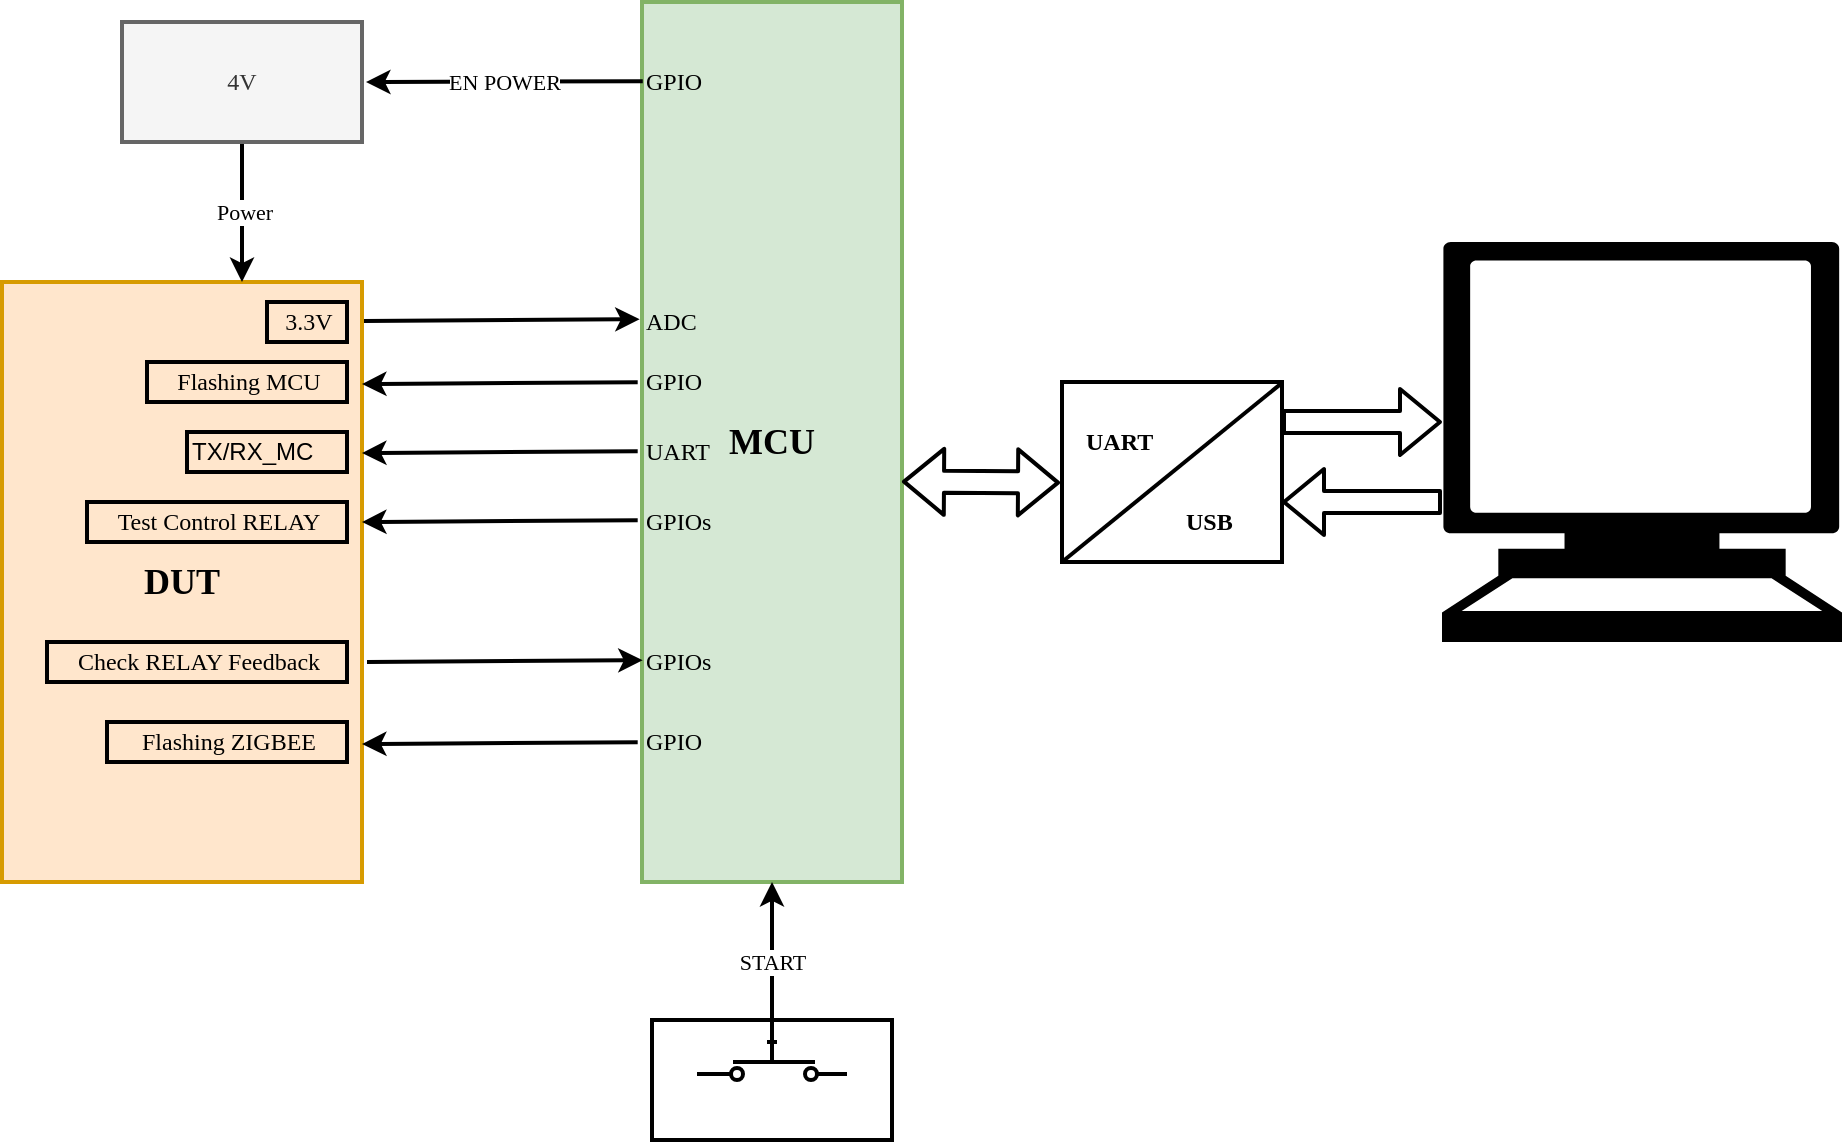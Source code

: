<mxfile version="12.2.2" type="github" pages="1">
  <diagram id="vwQviOi1Pnr1UkrKsVz1" name="Page-1">
    <mxGraphModel dx="855" dy="466" grid="1" gridSize="10" guides="1" tooltips="1" connect="1" arrows="1" fold="1" page="1" pageScale="1" pageWidth="1100" pageHeight="850" math="0" shadow="0">
      <root>
        <mxCell id="0"/>
        <mxCell id="1" parent="0"/>
        <mxCell id="fd46tZJoOYs0raiZj1ka-7" value="" style="rounded=0;whiteSpace=wrap;html=1;strokeWidth=2;fontFamily=Verdana;" parent="1" vertex="1">
          <mxGeometry x="405" y="629" width="120" height="60" as="geometry"/>
        </mxCell>
        <mxCell id="k2AahK0M1OR1CV_bx5RK-2" value="&lt;font style=&quot;font-size: 18px&quot;&gt;&lt;b&gt;MCU&lt;/b&gt;&lt;/font&gt;" style="rounded=0;whiteSpace=wrap;html=1;fillColor=#d5e8d4;strokeColor=#82b366;fontFamily=Verdana;strokeWidth=2;" parent="1" vertex="1">
          <mxGeometry x="400" y="120" width="130" height="440" as="geometry"/>
        </mxCell>
        <mxCell id="k2AahK0M1OR1CV_bx5RK-3" value="EN POWER" style="endArrow=classic;html=1;exitX=0.003;exitY=0.09;exitDx=0;exitDy=0;exitPerimeter=0;fontFamily=Verdana;strokeWidth=2;" parent="1" source="k2AahK0M1OR1CV_bx5RK-2" edge="1">
          <mxGeometry width="50" height="50" relative="1" as="geometry">
            <mxPoint x="140" y="170" as="sourcePoint"/>
            <mxPoint x="262" y="160" as="targetPoint"/>
          </mxGeometry>
        </mxCell>
        <mxCell id="k2AahK0M1OR1CV_bx5RK-6" value="&lt;font style=&quot;font-size: 18px&quot;&gt;&lt;b&gt;DUT&lt;/b&gt;&lt;/font&gt;" style="rounded=0;whiteSpace=wrap;html=1;fillColor=#ffe6cc;strokeColor=#d79b00;fontFamily=Verdana;strokeWidth=2;" parent="1" vertex="1">
          <mxGeometry x="80" y="260" width="180" height="300" as="geometry"/>
        </mxCell>
        <mxCell id="k2AahK0M1OR1CV_bx5RK-15" value="UART" style="text;html=1;resizable=0;points=[];autosize=1;align=left;verticalAlign=top;spacingTop=-4;fontFamily=Verdana;strokeWidth=2;" parent="1" vertex="1">
          <mxGeometry x="400" y="335" width="50" height="20" as="geometry"/>
        </mxCell>
        <mxCell id="k2AahK0M1OR1CV_bx5RK-18" value="ADC" style="text;html=1;resizable=0;points=[];autosize=1;align=left;verticalAlign=top;spacingTop=-4;fontFamily=Verdana;strokeWidth=2;" parent="1" vertex="1">
          <mxGeometry x="400" y="270" width="40" height="20" as="geometry"/>
        </mxCell>
        <mxCell id="k2AahK0M1OR1CV_bx5RK-19" value="3.3V" style="text;html=1;resizable=0;points=[];autosize=1;align=center;verticalAlign=top;spacingTop=-4;rounded=0;fillColor=none;strokeColor=#000000;fontFamily=Verdana;strokeWidth=2;" parent="1" vertex="1">
          <mxGeometry x="212.5" y="270" width="40" height="20" as="geometry"/>
        </mxCell>
        <mxCell id="k2AahK0M1OR1CV_bx5RK-20" value="" style="endArrow=classic;html=1;entryX=-0.018;entryY=0.342;entryDx=0;entryDy=0;entryPerimeter=0;fontFamily=Verdana;strokeWidth=2;" parent="1" edge="1">
          <mxGeometry width="50" height="50" relative="1" as="geometry">
            <mxPoint x="261" y="279.5" as="sourcePoint"/>
            <mxPoint x="398.84" y="278.62" as="targetPoint"/>
          </mxGeometry>
        </mxCell>
        <mxCell id="k2AahK0M1OR1CV_bx5RK-22" value="Flashing MCU" style="text;html=1;resizable=0;points=[];autosize=1;align=center;verticalAlign=top;spacingTop=-4;rounded=0;fillColor=none;strokeColor=#000000;fontFamily=Verdana;strokeWidth=2;" parent="1" vertex="1">
          <mxGeometry x="152.5" y="300" width="100" height="20" as="geometry"/>
        </mxCell>
        <mxCell id="k2AahK0M1OR1CV_bx5RK-23" value="" style="endArrow=classic;html=1;entryX=-0.018;entryY=0.342;entryDx=0;entryDy=0;entryPerimeter=0;fontFamily=Verdana;strokeWidth=2;" parent="1" edge="1">
          <mxGeometry width="50" height="50" relative="1" as="geometry">
            <mxPoint x="397.84" y="310.12" as="sourcePoint"/>
            <mxPoint x="260" y="311" as="targetPoint"/>
          </mxGeometry>
        </mxCell>
        <mxCell id="k2AahK0M1OR1CV_bx5RK-24" value="GPIO" style="text;html=1;resizable=0;points=[];autosize=1;align=left;verticalAlign=top;spacingTop=-4;fontFamily=Verdana;strokeWidth=2;" parent="1" vertex="1">
          <mxGeometry x="400" y="300" width="50" height="20" as="geometry"/>
        </mxCell>
        <mxCell id="k2AahK0M1OR1CV_bx5RK-33" value="" style="rounded=0;whiteSpace=wrap;html=1;strokeColor=#000000;fillColor=none;align=center;fontFamily=Verdana;strokeWidth=2;" parent="1" vertex="1">
          <mxGeometry x="610" y="310" width="110" height="90" as="geometry"/>
        </mxCell>
        <mxCell id="k2AahK0M1OR1CV_bx5RK-34" value="" style="endArrow=none;html=1;entryX=0.996;entryY=0.009;entryDx=0;entryDy=0;entryPerimeter=0;fontFamily=Verdana;strokeWidth=2;" parent="1" target="k2AahK0M1OR1CV_bx5RK-33" edge="1">
          <mxGeometry width="50" height="50" relative="1" as="geometry">
            <mxPoint x="610" y="400" as="sourcePoint"/>
            <mxPoint x="660" y="350" as="targetPoint"/>
          </mxGeometry>
        </mxCell>
        <mxCell id="k2AahK0M1OR1CV_bx5RK-35" value="UART" style="text;html=1;resizable=0;points=[];autosize=1;align=left;verticalAlign=top;spacingTop=-4;fontStyle=1;fontFamily=Verdana;strokeWidth=2;" parent="1" vertex="1">
          <mxGeometry x="620" y="330" width="50" height="20" as="geometry"/>
        </mxCell>
        <mxCell id="k2AahK0M1OR1CV_bx5RK-36" value="USB" style="text;html=1;resizable=0;points=[];autosize=1;align=left;verticalAlign=top;spacingTop=-4;fontStyle=1;fontFamily=Verdana;strokeWidth=2;" parent="1" vertex="1">
          <mxGeometry x="670" y="370" width="40" height="20" as="geometry"/>
        </mxCell>
        <mxCell id="k2AahK0M1OR1CV_bx5RK-37" value="" style="shape=mxgraph.signs.tech.computer;html=1;fillColor=#000000;strokeColor=none;verticalLabelPosition=bottom;verticalAlign=top;align=center;rounded=0;fontFamily=Verdana;strokeWidth=2;" parent="1" vertex="1">
          <mxGeometry x="800" y="240" width="200" height="200" as="geometry"/>
        </mxCell>
        <mxCell id="k2AahK0M1OR1CV_bx5RK-38" value="" style="shape=flexArrow;endArrow=classic;html=1;entryX=0;entryY=0.45;entryDx=0;entryDy=0;entryPerimeter=0;fontFamily=Verdana;strokeWidth=2;" parent="1" target="k2AahK0M1OR1CV_bx5RK-37" edge="1">
          <mxGeometry width="50" height="50" relative="1" as="geometry">
            <mxPoint x="720" y="330" as="sourcePoint"/>
            <mxPoint x="780" y="330" as="targetPoint"/>
          </mxGeometry>
        </mxCell>
        <mxCell id="k2AahK0M1OR1CV_bx5RK-39" value="" style="shape=flexArrow;endArrow=classic;html=1;entryX=0;entryY=0.45;entryDx=0;entryDy=0;entryPerimeter=0;fontFamily=Verdana;strokeWidth=2;" parent="1" edge="1">
          <mxGeometry width="50" height="50" relative="1" as="geometry">
            <mxPoint x="800" y="370" as="sourcePoint"/>
            <mxPoint x="720" y="370" as="targetPoint"/>
          </mxGeometry>
        </mxCell>
        <mxCell id="k2AahK0M1OR1CV_bx5RK-40" value="" style="shape=flexArrow;endArrow=classic;startArrow=classic;html=1;entryX=-0.009;entryY=0.559;entryDx=0;entryDy=0;entryPerimeter=0;exitX=1;exitY=0.545;exitDx=0;exitDy=0;exitPerimeter=0;fontFamily=Verdana;strokeWidth=2;" parent="1" source="k2AahK0M1OR1CV_bx5RK-2" target="k2AahK0M1OR1CV_bx5RK-33" edge="1">
          <mxGeometry width="50" height="50" relative="1" as="geometry">
            <mxPoint x="553" y="355" as="sourcePoint"/>
            <mxPoint x="610" y="350" as="targetPoint"/>
          </mxGeometry>
        </mxCell>
        <mxCell id="fd46tZJoOYs0raiZj1ka-2" value="GPIO" style="text;html=1;resizable=0;points=[];autosize=1;align=left;verticalAlign=top;spacingTop=-4;fontFamily=Verdana;strokeWidth=2;" parent="1" vertex="1">
          <mxGeometry x="400" y="150" width="50" height="20" as="geometry"/>
        </mxCell>
        <mxCell id="fd46tZJoOYs0raiZj1ka-5" value="START" style="edgeStyle=orthogonalEdgeStyle;rounded=0;orthogonalLoop=1;jettySize=auto;html=1;strokeWidth=2;fontFamily=Verdana;" parent="1" source="fd46tZJoOYs0raiZj1ka-4" target="k2AahK0M1OR1CV_bx5RK-2" edge="1">
          <mxGeometry relative="1" as="geometry"/>
        </mxCell>
        <mxCell id="fd46tZJoOYs0raiZj1ka-4" value="" style="pointerEvents=1;verticalLabelPosition=bottom;shadow=0;dashed=0;align=center;html=1;verticalAlign=top;shape=mxgraph.electrical.electro-mechanical.push_switch_no;strokeWidth=2;fontFamily=Verdana;" parent="1" vertex="1">
          <mxGeometry x="427.5" y="640" width="75" height="19" as="geometry"/>
        </mxCell>
        <mxCell id="EXfrNlrTUUlx0gC5OtA2-2" value="Power" style="edgeStyle=orthogonalEdgeStyle;rounded=0;orthogonalLoop=1;jettySize=auto;html=1;fontFamily=Verdana;strokeWidth=2;" parent="1" source="EXfrNlrTUUlx0gC5OtA2-3" edge="1">
          <mxGeometry relative="1" as="geometry">
            <mxPoint x="200" y="260" as="targetPoint"/>
          </mxGeometry>
        </mxCell>
        <mxCell id="EXfrNlrTUUlx0gC5OtA2-3" value="4V" style="rounded=0;whiteSpace=wrap;html=1;fillColor=#f5f5f5;strokeColor=#666666;fontColor=#333333;fontFamily=Verdana;strokeWidth=2;" parent="1" vertex="1">
          <mxGeometry x="140" y="130" width="120" height="60" as="geometry"/>
        </mxCell>
        <mxCell id="EXfrNlrTUUlx0gC5OtA2-4" value="" style="endArrow=classic;html=1;entryX=-0.018;entryY=0.342;entryDx=0;entryDy=0;entryPerimeter=0;fontFamily=Verdana;strokeWidth=2;" parent="1" edge="1">
          <mxGeometry width="50" height="50" relative="1" as="geometry">
            <mxPoint x="397.84" y="344.62" as="sourcePoint"/>
            <mxPoint x="260" y="345.5" as="targetPoint"/>
          </mxGeometry>
        </mxCell>
        <mxCell id="EXfrNlrTUUlx0gC5OtA2-5" value="TX/RX_MC" style="text;html=1;resizable=0;points=[];autosize=1;align=left;verticalAlign=top;spacingTop=-4;strokeColor=#000000;strokeWidth=2;" parent="1" vertex="1">
          <mxGeometry x="172.5" y="335" width="80" height="20" as="geometry"/>
        </mxCell>
        <mxCell id="JjIhW-UcZUR3wnMpWMtz-1" value="Test Control RELAY" style="text;html=1;resizable=0;points=[];autosize=1;align=center;verticalAlign=top;spacingTop=-4;rounded=0;fillColor=none;strokeColor=#000000;fontFamily=Verdana;strokeWidth=2;" vertex="1" parent="1">
          <mxGeometry x="122.5" y="370" width="130" height="20" as="geometry"/>
        </mxCell>
        <mxCell id="JjIhW-UcZUR3wnMpWMtz-2" value="" style="endArrow=classic;html=1;entryX=-0.018;entryY=0.342;entryDx=0;entryDy=0;entryPerimeter=0;fontFamily=Verdana;strokeWidth=2;" edge="1" parent="1">
          <mxGeometry width="50" height="50" relative="1" as="geometry">
            <mxPoint x="397.84" y="379.12" as="sourcePoint"/>
            <mxPoint x="260" y="380" as="targetPoint"/>
          </mxGeometry>
        </mxCell>
        <mxCell id="JjIhW-UcZUR3wnMpWMtz-3" value="GPIOs" style="text;html=1;resizable=0;points=[];autosize=1;align=left;verticalAlign=top;spacingTop=-4;fontFamily=Verdana;strokeWidth=2;" vertex="1" parent="1">
          <mxGeometry x="400" y="370" width="50" height="20" as="geometry"/>
        </mxCell>
        <mxCell id="JjIhW-UcZUR3wnMpWMtz-4" value="Check RELAY Feedback" style="text;html=1;resizable=0;points=[];autosize=1;align=center;verticalAlign=top;spacingTop=-4;rounded=0;fillColor=none;strokeColor=#000000;fontFamily=Verdana;strokeWidth=2;" vertex="1" parent="1">
          <mxGeometry x="102.5" y="440" width="150" height="20" as="geometry"/>
        </mxCell>
        <mxCell id="JjIhW-UcZUR3wnMpWMtz-5" value="" style="endArrow=classic;html=1;entryX=-0.018;entryY=0.342;entryDx=0;entryDy=0;entryPerimeter=0;fontFamily=Verdana;strokeWidth=2;" edge="1" parent="1">
          <mxGeometry width="50" height="50" relative="1" as="geometry">
            <mxPoint x="262.5" y="450" as="sourcePoint"/>
            <mxPoint x="400.34" y="449.12" as="targetPoint"/>
          </mxGeometry>
        </mxCell>
        <mxCell id="JjIhW-UcZUR3wnMpWMtz-6" value="GPIOs" style="text;html=1;resizable=0;points=[];autosize=1;align=left;verticalAlign=top;spacingTop=-4;fontFamily=Verdana;strokeWidth=2;" vertex="1" parent="1">
          <mxGeometry x="400" y="440" width="50" height="20" as="geometry"/>
        </mxCell>
        <mxCell id="JjIhW-UcZUR3wnMpWMtz-8" value="Flashing ZIGBEE" style="text;html=1;resizable=0;points=[];autosize=1;align=center;verticalAlign=top;spacingTop=-4;rounded=0;fillColor=none;strokeColor=#000000;fontFamily=Verdana;strokeWidth=2;" vertex="1" parent="1">
          <mxGeometry x="132.5" y="480" width="120" height="20" as="geometry"/>
        </mxCell>
        <mxCell id="JjIhW-UcZUR3wnMpWMtz-9" value="" style="endArrow=classic;html=1;entryX=-0.018;entryY=0.342;entryDx=0;entryDy=0;entryPerimeter=0;fontFamily=Verdana;strokeWidth=2;" edge="1" parent="1">
          <mxGeometry width="50" height="50" relative="1" as="geometry">
            <mxPoint x="397.84" y="490.12" as="sourcePoint"/>
            <mxPoint x="260" y="491" as="targetPoint"/>
          </mxGeometry>
        </mxCell>
        <mxCell id="JjIhW-UcZUR3wnMpWMtz-10" value="GPIO" style="text;html=1;resizable=0;points=[];autosize=1;align=left;verticalAlign=top;spacingTop=-4;fontFamily=Verdana;strokeWidth=2;" vertex="1" parent="1">
          <mxGeometry x="400" y="480" width="50" height="20" as="geometry"/>
        </mxCell>
      </root>
    </mxGraphModel>
  </diagram>
</mxfile>
